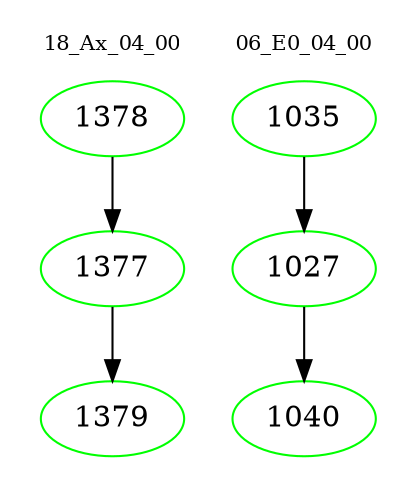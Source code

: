 digraph{
subgraph cluster_0 {
color = white
label = "18_Ax_04_00";
fontsize=10;
T0_1378 [label="1378", color="green"]
T0_1378 -> T0_1377 [color="black"]
T0_1377 [label="1377", color="green"]
T0_1377 -> T0_1379 [color="black"]
T0_1379 [label="1379", color="green"]
}
subgraph cluster_1 {
color = white
label = "06_E0_04_00";
fontsize=10;
T1_1035 [label="1035", color="green"]
T1_1035 -> T1_1027 [color="black"]
T1_1027 [label="1027", color="green"]
T1_1027 -> T1_1040 [color="black"]
T1_1040 [label="1040", color="green"]
}
}
